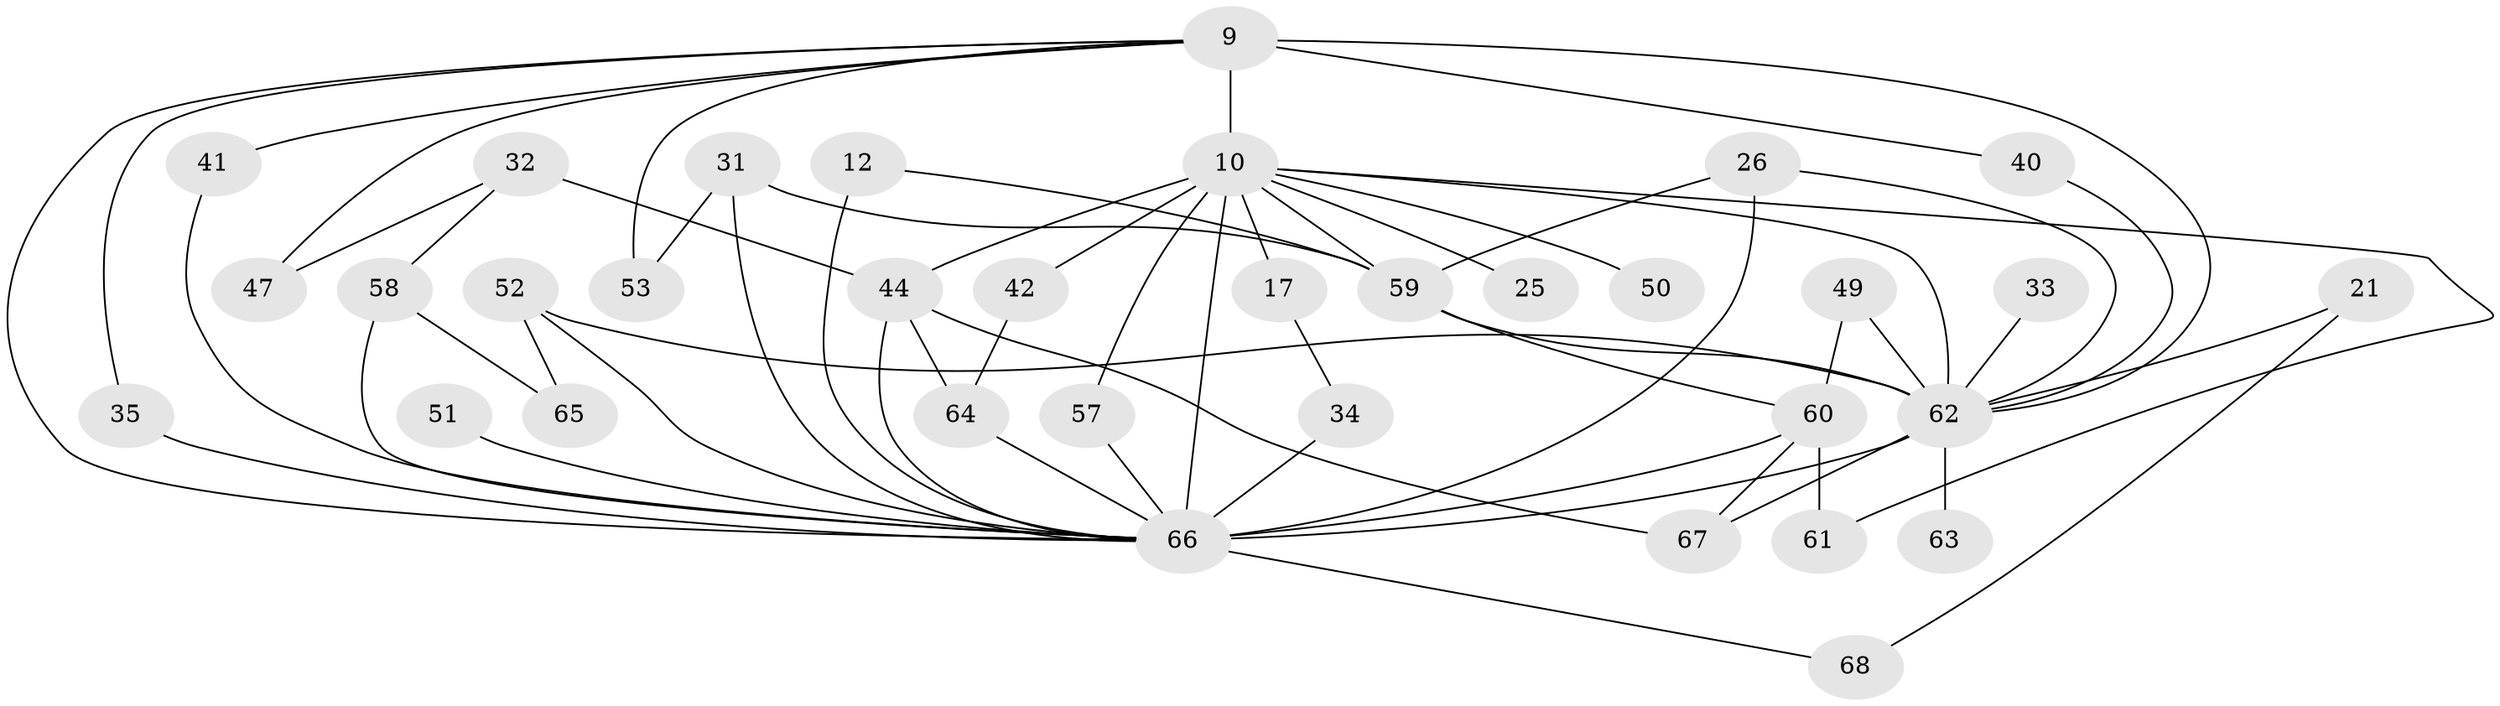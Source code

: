 // original degree distribution, {14: 0.029411764705882353, 19: 0.014705882352941176, 20: 0.014705882352941176, 15: 0.029411764705882353, 27: 0.014705882352941176, 12: 0.029411764705882353, 16: 0.014705882352941176, 4: 0.08823529411764706, 3: 0.22058823529411764, 6: 0.014705882352941176, 7: 0.014705882352941176, 2: 0.4852941176470588, 5: 0.029411764705882353}
// Generated by graph-tools (version 1.1) at 2025/44/03/09/25 04:44:04]
// undirected, 34 vertices, 60 edges
graph export_dot {
graph [start="1"]
  node [color=gray90,style=filled];
  9 [super="+7"];
  10 [super="+1+8"];
  12;
  17;
  21;
  25;
  26 [super="+11"];
  31 [super="+19"];
  32;
  33;
  34;
  35;
  40;
  41;
  42;
  44 [super="+28+14"];
  47;
  49;
  50;
  51;
  52 [super="+36"];
  53;
  57;
  58 [super="+38"];
  59 [super="+23+56"];
  60 [super="+45"];
  61;
  62 [super="+37+3"];
  63;
  64 [super="+29"];
  65;
  66 [super="+6+18+24+30+46+54"];
  67 [super="+43"];
  68;
  9 -- 10 [weight=8];
  9 -- 35;
  9 -- 40;
  9 -- 53;
  9 -- 41;
  9 -- 47;
  9 -- 62 [weight=5];
  9 -- 66 [weight=4];
  10 -- 17 [weight=2];
  10 -- 57;
  10 -- 25 [weight=2];
  10 -- 66 [weight=14];
  10 -- 42;
  10 -- 44 [weight=3];
  10 -- 50 [weight=2];
  10 -- 61;
  10 -- 59 [weight=5];
  10 -- 62 [weight=9];
  12 -- 59;
  12 -- 66 [weight=2];
  17 -- 34;
  21 -- 68;
  21 -- 62 [weight=2];
  26 -- 59;
  26 -- 62;
  26 -- 66 [weight=2];
  31 -- 53;
  31 -- 59 [weight=2];
  31 -- 66;
  32 -- 47;
  32 -- 58;
  32 -- 44 [weight=2];
  33 -- 62 [weight=2];
  34 -- 66;
  35 -- 66;
  40 -- 62;
  41 -- 66;
  42 -- 64;
  44 -- 67;
  44 -- 66 [weight=2];
  44 -- 64 [weight=2];
  49 -- 60;
  49 -- 62;
  51 -- 66;
  52 -- 65;
  52 -- 62 [weight=2];
  52 -- 66;
  57 -- 66;
  58 -- 65;
  58 -- 66 [weight=2];
  59 -- 60;
  59 -- 62;
  60 -- 61;
  60 -- 67;
  60 -- 66 [weight=4];
  62 -- 67;
  62 -- 63 [weight=2];
  62 -- 66 [weight=4];
  64 -- 66;
  66 -- 68;
}
